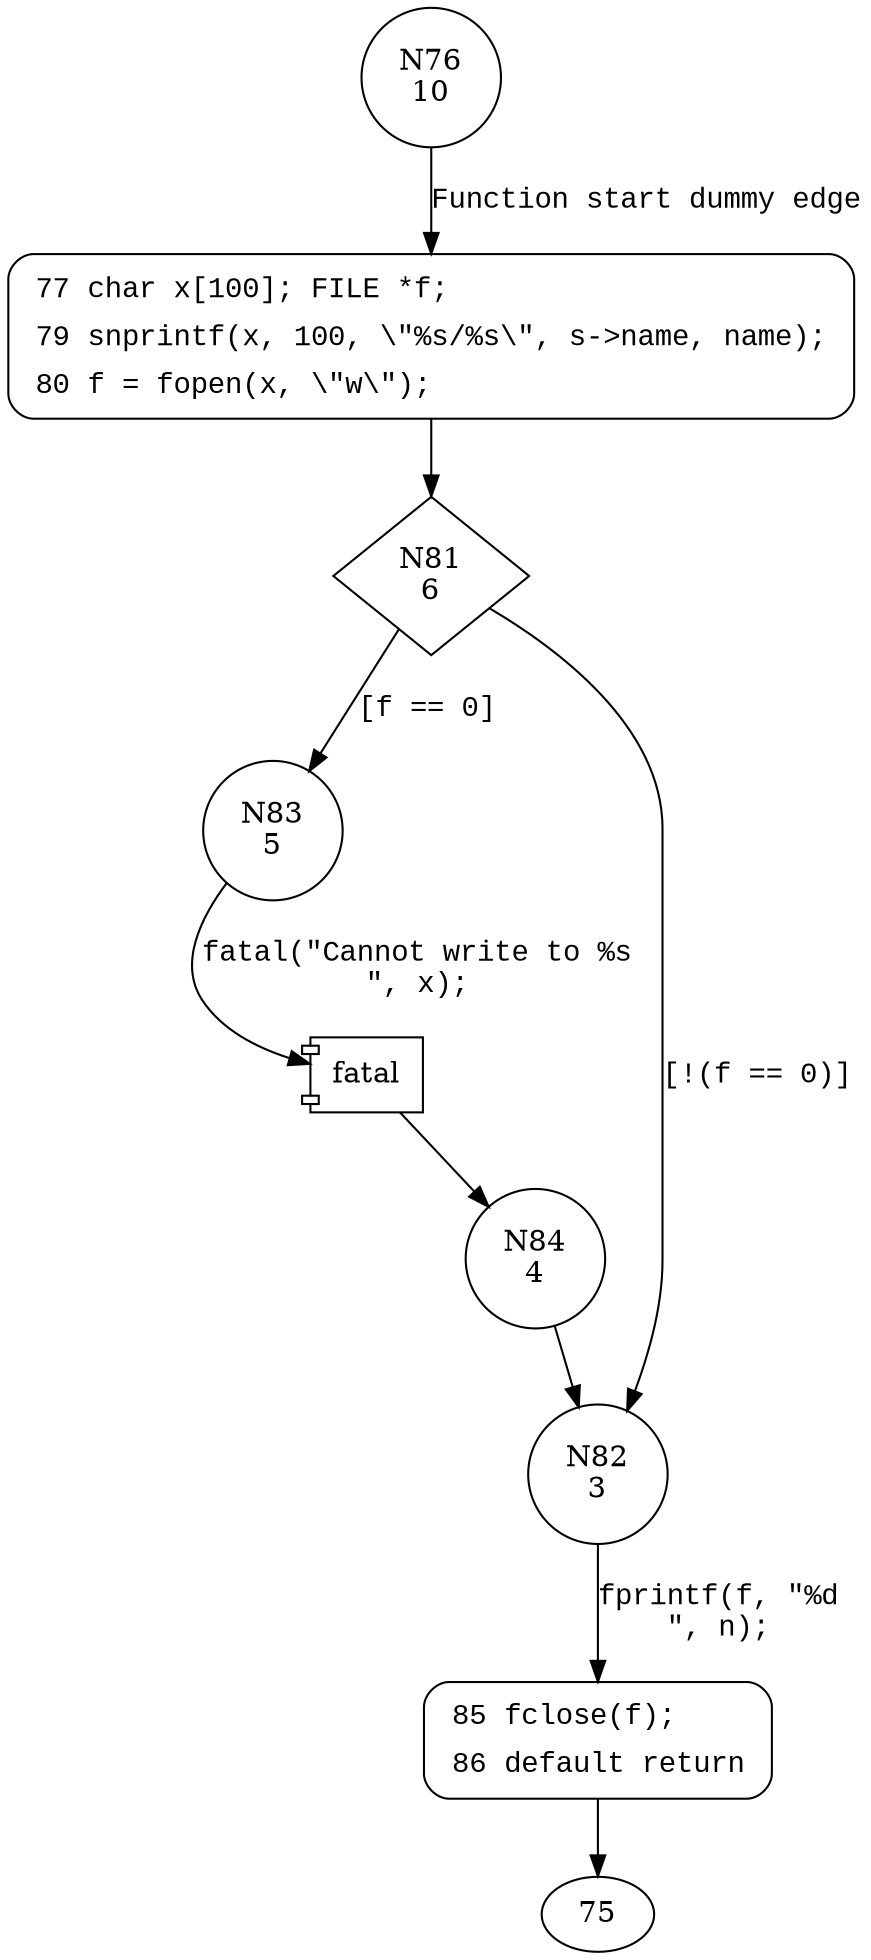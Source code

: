 digraph set_obj {
76 [shape="circle" label="N76\n10"]
77 [shape="circle" label="N77\n9"]
81 [shape="diamond" label="N81\n6"]
83 [shape="circle" label="N83\n5"]
82 [shape="circle" label="N82\n3"]
85 [shape="circle" label="N85\n2"]
84 [shape="circle" label="N84\n4"]
77 [style="filled,bold" penwidth="1" fillcolor="white" fontname="Courier New" shape="Mrecord" label=<<table border="0" cellborder="0" cellpadding="3" bgcolor="white"><tr><td align="right">77</td><td align="left">char x[100]; FILE *f;</td></tr><tr><td align="right">79</td><td align="left">snprintf(x, 100, \"%s/%s\", s-&gt;name, name);</td></tr><tr><td align="right">80</td><td align="left">f = fopen(x, \"w\");</td></tr></table>>]
77 -> 81[label=""]
85 [style="filled,bold" penwidth="1" fillcolor="white" fontname="Courier New" shape="Mrecord" label=<<table border="0" cellborder="0" cellpadding="3" bgcolor="white"><tr><td align="right">85</td><td align="left">fclose(f);</td></tr><tr><td align="right">86</td><td align="left">default return</td></tr></table>>]
85 -> 75[label=""]
76 -> 77 [label="Function start dummy edge" fontname="Courier New"]
81 -> 83 [label="[f == 0]" fontname="Courier New"]
81 -> 82 [label="[!(f == 0)]" fontname="Courier New"]
82 -> 85 [label="fprintf(f, \"%d\n\", n);" fontname="Courier New"]
100092 [shape="component" label="fatal"]
83 -> 100092 [label="fatal(\"Cannot write to %s\n\", x);" fontname="Courier New"]
100092 -> 84 [label="" fontname="Courier New"]
84 -> 82 [label="" fontname="Courier New"]
}